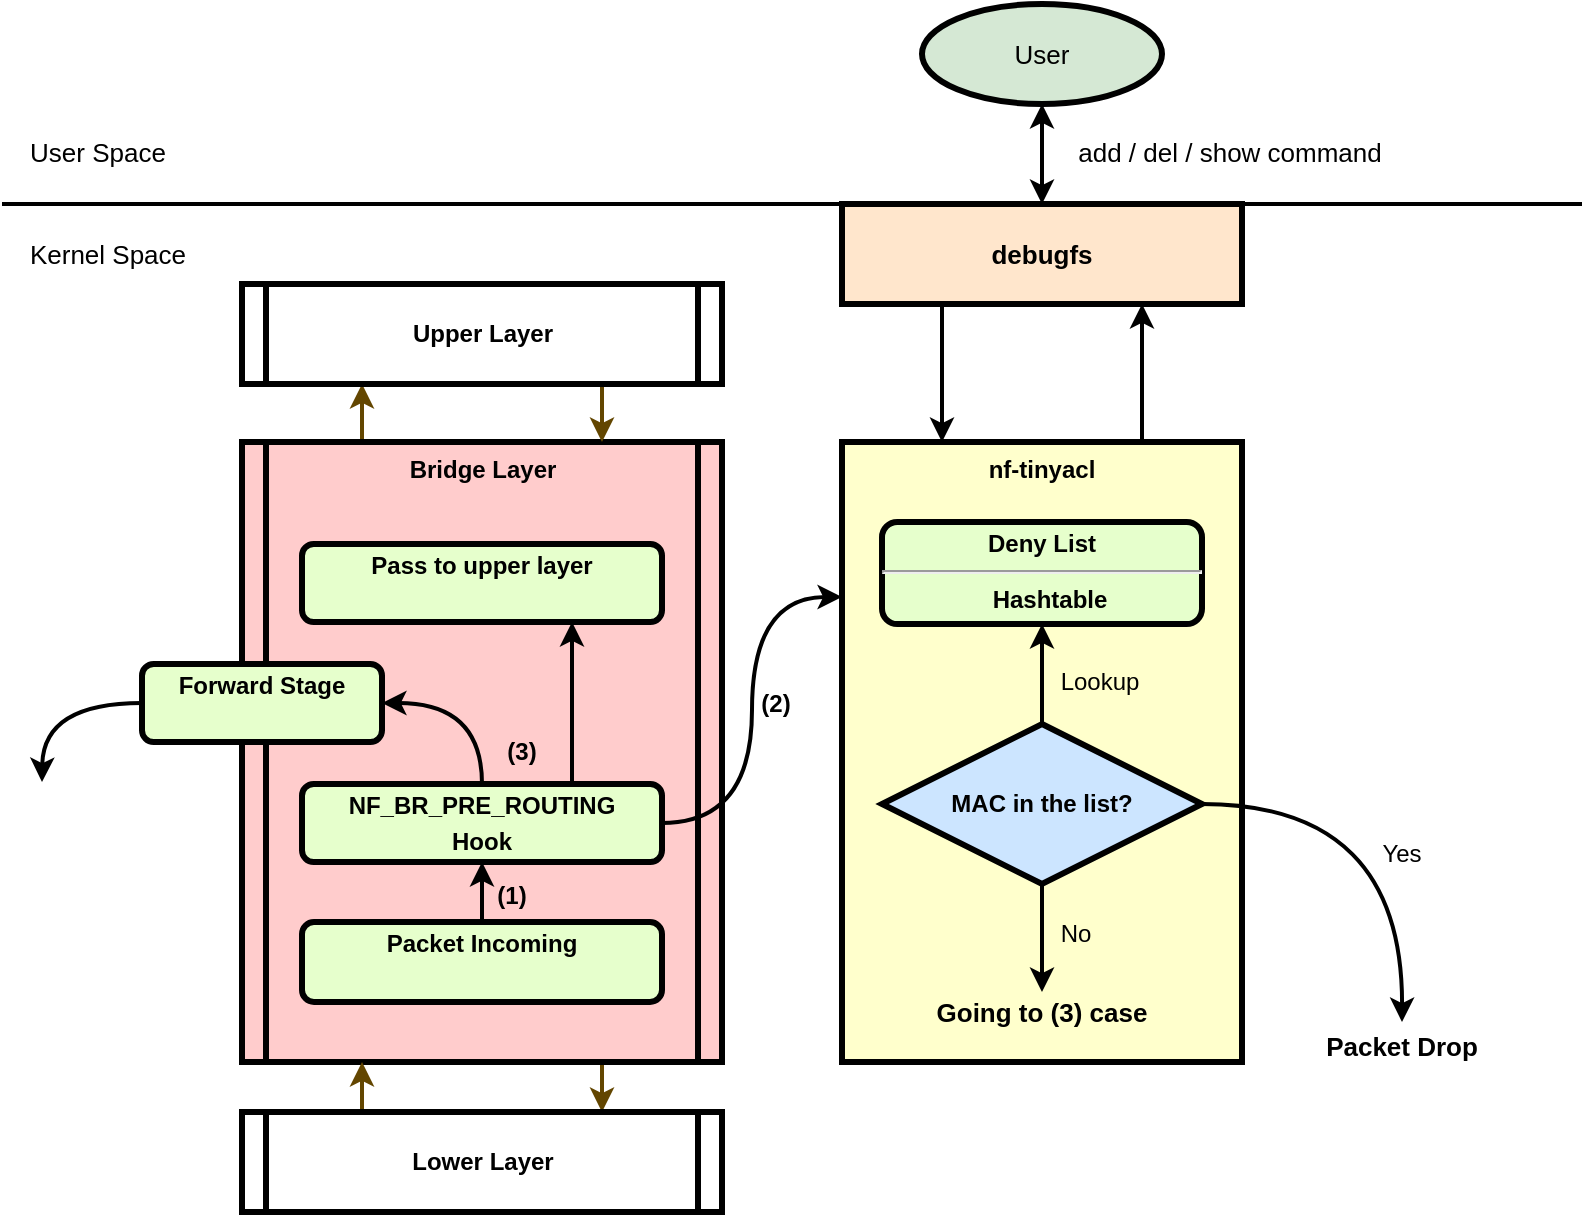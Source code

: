 <mxfile version="13.3.5" type="device"><diagram name="Page-1" id="c7558073-3199-34d8-9f00-42111426c3f3"><mxGraphModel dx="1810" dy="608" grid="1" gridSize="10" guides="1" tooltips="1" connect="1" arrows="1" fold="1" page="1" pageScale="1" pageWidth="826" pageHeight="1169" background="#ffffff" math="0" shadow="0"><root><mxCell id="0"/><mxCell id="1" parent="0"/><mxCell id="13DKYDl-cgLV35iOYnuB-103" style="edgeStyle=orthogonalEdgeStyle;rounded=1;orthogonalLoop=1;jettySize=auto;html=1;exitX=0.25;exitY=0;exitDx=0;exitDy=0;entryX=0.25;entryY=1;entryDx=0;entryDy=0;strokeWidth=2;strokeColor=#634600;" parent="1" source="13DKYDl-cgLV35iOYnuB-96" target="13DKYDl-cgLV35iOYnuB-101" edge="1"><mxGeometry relative="1" as="geometry"/></mxCell><mxCell id="13DKYDl-cgLV35iOYnuB-106" style="edgeStyle=orthogonalEdgeStyle;rounded=1;orthogonalLoop=1;jettySize=auto;html=1;exitX=0.75;exitY=1;exitDx=0;exitDy=0;entryX=0.75;entryY=0;entryDx=0;entryDy=0;strokeWidth=2;strokeColor=#634600;" parent="1" source="13DKYDl-cgLV35iOYnuB-96" target="13DKYDl-cgLV35iOYnuB-100" edge="1"><mxGeometry relative="1" as="geometry"/></mxCell><mxCell id="13DKYDl-cgLV35iOYnuB-96" value="Bridge Layer" style="shape=process;whiteSpace=wrap;align=center;verticalAlign=top;size=0.048;fontStyle=1;strokeWidth=3;fillColor=#FFCCCC" parent="1" vertex="1"><mxGeometry x="-688" y="239" width="240" height="310" as="geometry"/></mxCell><mxCell id="13DKYDl-cgLV35iOYnuB-105" style="edgeStyle=orthogonalEdgeStyle;rounded=1;orthogonalLoop=1;jettySize=auto;html=1;exitX=0.25;exitY=0;exitDx=0;exitDy=0;entryX=0.25;entryY=1;entryDx=0;entryDy=0;strokeColor=#634600;strokeWidth=2;" parent="1" source="13DKYDl-cgLV35iOYnuB-100" target="13DKYDl-cgLV35iOYnuB-96" edge="1"><mxGeometry relative="1" as="geometry"/></mxCell><mxCell id="13DKYDl-cgLV35iOYnuB-100" value="Lower Layer" style="shape=process;whiteSpace=wrap;align=center;verticalAlign=middle;size=0.048;fontStyle=1;strokeWidth=3;fillColor=#FFFFFF;" parent="1" vertex="1"><mxGeometry x="-688" y="574" width="240" height="50" as="geometry"/></mxCell><mxCell id="13DKYDl-cgLV35iOYnuB-104" style="edgeStyle=orthogonalEdgeStyle;rounded=1;orthogonalLoop=1;jettySize=auto;html=1;exitX=0.75;exitY=1;exitDx=0;exitDy=0;entryX=0.75;entryY=0;entryDx=0;entryDy=0;strokeWidth=2;strokeColor=#634600;" parent="1" source="13DKYDl-cgLV35iOYnuB-101" target="13DKYDl-cgLV35iOYnuB-96" edge="1"><mxGeometry relative="1" as="geometry"/></mxCell><mxCell id="13DKYDl-cgLV35iOYnuB-101" value="Upper Layer" style="shape=process;whiteSpace=wrap;align=center;verticalAlign=middle;size=0.048;fontStyle=1;strokeWidth=3;fillColor=#FFFFFF;" parent="1" vertex="1"><mxGeometry x="-688" y="160" width="240" height="50" as="geometry"/></mxCell><mxCell id="13DKYDl-cgLV35iOYnuB-130" style="edgeStyle=orthogonalEdgeStyle;curved=1;rounded=1;orthogonalLoop=1;jettySize=auto;html=1;exitX=0.5;exitY=0;exitDx=0;exitDy=0;entryX=0.5;entryY=1;entryDx=0;entryDy=0;strokeColor=#000000;strokeWidth=2;fontSize=12;" parent="1" source="13DKYDl-cgLV35iOYnuB-112" target="13DKYDl-cgLV35iOYnuB-113" edge="1"><mxGeometry relative="1" as="geometry"/></mxCell><mxCell id="13DKYDl-cgLV35iOYnuB-112" value="&lt;p style=&quot;margin: 4px 0px 0px ; text-align: center&quot;&gt;Packet Incoming&lt;/p&gt;" style="verticalAlign=middle;align=center;overflow=fill;fontSize=12;fontFamily=Helvetica;html=1;rounded=1;fontStyle=1;strokeWidth=3;fillColor=#E6FFCC" parent="1" vertex="1"><mxGeometry x="-658" y="479" width="180" height="40" as="geometry"/></mxCell><mxCell id="13DKYDl-cgLV35iOYnuB-126" style="edgeStyle=orthogonalEdgeStyle;curved=1;rounded=1;orthogonalLoop=1;jettySize=auto;html=1;exitX=1;exitY=0.5;exitDx=0;exitDy=0;entryX=0;entryY=0.25;entryDx=0;entryDy=0;strokeColor=#000000;strokeWidth=2;fontSize=12;" parent="1" source="13DKYDl-cgLV35iOYnuB-113" target="13DKYDl-cgLV35iOYnuB-114" edge="1"><mxGeometry relative="1" as="geometry"/></mxCell><mxCell id="13DKYDl-cgLV35iOYnuB-127" style="edgeStyle=orthogonalEdgeStyle;curved=1;rounded=1;orthogonalLoop=1;jettySize=auto;html=1;exitX=0.5;exitY=0;exitDx=0;exitDy=0;entryX=1;entryY=0.5;entryDx=0;entryDy=0;strokeColor=#000000;strokeWidth=2;fontSize=12;" parent="1" source="13DKYDl-cgLV35iOYnuB-113" target="13DKYDl-cgLV35iOYnuB-117" edge="1"><mxGeometry relative="1" as="geometry"/></mxCell><mxCell id="13DKYDl-cgLV35iOYnuB-129" style="edgeStyle=orthogonalEdgeStyle;curved=1;rounded=1;orthogonalLoop=1;jettySize=auto;html=1;exitX=0.75;exitY=0;exitDx=0;exitDy=0;entryX=0.75;entryY=1;entryDx=0;entryDy=0;strokeColor=#000000;strokeWidth=2;fontSize=12;" parent="1" source="13DKYDl-cgLV35iOYnuB-113" target="13DKYDl-cgLV35iOYnuB-123" edge="1"><mxGeometry relative="1" as="geometry"/></mxCell><mxCell id="13DKYDl-cgLV35iOYnuB-113" value="&lt;p style=&quot;margin: 4px 0px 0px ; text-align: center ; font-size: 12px&quot;&gt;&lt;span&gt;NF_BR_PRE_ROUTING&lt;/span&gt;&lt;br&gt;&lt;/p&gt;&lt;p style=&quot;margin: 4px 0px 0px ; text-align: center ; font-size: 12px&quot;&gt;&lt;span&gt;Hook&lt;/span&gt;&lt;/p&gt;" style="verticalAlign=middle;align=center;overflow=fill;fontSize=12;fontFamily=Helvetica;html=1;rounded=1;fontStyle=1;strokeWidth=3;fillColor=#E6FFCC;labelPosition=center;verticalLabelPosition=middle;" parent="1" vertex="1"><mxGeometry x="-658" y="410" width="180" height="39" as="geometry"/></mxCell><mxCell id="13DKYDl-cgLV35iOYnuB-156" style="edgeStyle=orthogonalEdgeStyle;curved=1;rounded=1;orthogonalLoop=1;jettySize=auto;html=1;exitX=0.75;exitY=0;exitDx=0;exitDy=0;entryX=0.75;entryY=1;entryDx=0;entryDy=0;startArrow=none;startFill=0;strokeColor=#000000;strokeWidth=2;fontSize=13;" parent="1" source="13DKYDl-cgLV35iOYnuB-114" target="13DKYDl-cgLV35iOYnuB-153" edge="1"><mxGeometry relative="1" as="geometry"/></mxCell><mxCell id="13DKYDl-cgLV35iOYnuB-114" value="nf-tinyacl" style="whiteSpace=wrap;align=center;verticalAlign=top;fontStyle=1;strokeWidth=3;fillColor=#FFFFCC" parent="1" vertex="1"><mxGeometry x="-388" y="239" width="200" height="310" as="geometry"/></mxCell><mxCell id="13DKYDl-cgLV35iOYnuB-128" style="edgeStyle=orthogonalEdgeStyle;curved=1;rounded=1;orthogonalLoop=1;jettySize=auto;html=1;exitX=0;exitY=0.5;exitDx=0;exitDy=0;strokeColor=#000000;strokeWidth=2;fontSize=12;" parent="1" source="13DKYDl-cgLV35iOYnuB-117" edge="1"><mxGeometry relative="1" as="geometry"><mxPoint x="-788.0" y="409" as="targetPoint"/></mxGeometry></mxCell><mxCell id="13DKYDl-cgLV35iOYnuB-117" value="&lt;p style=&quot;margin: 4px 0px 0px ; text-align: center&quot;&gt;Forward Stage&lt;/p&gt;" style="verticalAlign=middle;align=center;overflow=fill;fontSize=12;fontFamily=Helvetica;html=1;rounded=1;fontStyle=1;strokeWidth=3;fillColor=#E6FFCC;spacingTop=0;" parent="1" vertex="1"><mxGeometry x="-738" y="350" width="120" height="39" as="geometry"/></mxCell><mxCell id="13DKYDl-cgLV35iOYnuB-123" value="&lt;p style=&quot;margin: 4px 0px 0px ; text-align: center ; font-size: 12px&quot;&gt;Pass to upper layer&lt;/p&gt;" style="verticalAlign=middle;align=center;overflow=fill;fontSize=12;fontFamily=Helvetica;html=1;rounded=1;fontStyle=1;strokeWidth=3;fillColor=#E6FFCC" parent="1" vertex="1"><mxGeometry x="-658" y="290" width="180" height="39" as="geometry"/></mxCell><mxCell id="13DKYDl-cgLV35iOYnuB-141" style="edgeStyle=orthogonalEdgeStyle;curved=1;rounded=1;orthogonalLoop=1;jettySize=auto;html=1;exitX=0.5;exitY=0;exitDx=0;exitDy=0;entryX=0.5;entryY=1;entryDx=0;entryDy=0;strokeColor=#000000;strokeWidth=2;fontSize=12;" parent="1" source="13DKYDl-cgLV35iOYnuB-133" target="13DKYDl-cgLV35iOYnuB-134" edge="1"><mxGeometry relative="1" as="geometry"/></mxCell><mxCell id="13DKYDl-cgLV35iOYnuB-142" style="edgeStyle=orthogonalEdgeStyle;curved=1;rounded=1;orthogonalLoop=1;jettySize=auto;html=1;exitX=0.5;exitY=1;exitDx=0;exitDy=0;strokeColor=#000000;strokeWidth=2;fontSize=12;entryX=0.5;entryY=0;entryDx=0;entryDy=0;" parent="1" source="13DKYDl-cgLV35iOYnuB-133" target="13DKYDl-cgLV35iOYnuB-143" edge="1"><mxGeometry relative="1" as="geometry"><mxPoint x="-288" y="499" as="targetPoint"/></mxGeometry></mxCell><mxCell id="13DKYDl-cgLV35iOYnuB-144" style="edgeStyle=orthogonalEdgeStyle;curved=1;rounded=1;orthogonalLoop=1;jettySize=auto;html=1;exitX=1;exitY=0.5;exitDx=0;exitDy=0;strokeColor=#000000;strokeWidth=2;fontSize=13;" parent="1" source="13DKYDl-cgLV35iOYnuB-133" edge="1"><mxGeometry relative="1" as="geometry"><mxPoint x="-108" y="529" as="targetPoint"/></mxGeometry></mxCell><mxCell id="13DKYDl-cgLV35iOYnuB-133" value="MAC in the list?" style="rhombus;whiteSpace=wrap;html=1;fontSize=12;rounded=0;strokeWidth=3;fillColor=#CCE5FF;fontStyle=1" parent="1" vertex="1"><mxGeometry x="-368" y="380" width="160" height="80" as="geometry"/></mxCell><mxCell id="13DKYDl-cgLV35iOYnuB-134" value="&lt;p style=&quot;margin: 4px 0px 0px ; text-align: center&quot;&gt;&lt;strong&gt;Deny List&lt;/strong&gt;&lt;/p&gt;&lt;hr&gt;&lt;p style=&quot;margin: 0px ; margin-left: 8px&quot;&gt;Hashtable&lt;/p&gt;" style="verticalAlign=middle;align=center;overflow=fill;fontSize=12;fontFamily=Helvetica;html=1;rounded=1;fontStyle=1;strokeWidth=3;fillColor=#E6FFCC" parent="1" vertex="1"><mxGeometry x="-368" y="279" width="160" height="51" as="geometry"/></mxCell><mxCell id="13DKYDl-cgLV35iOYnuB-136" value="Lookup" style="text;spacingTop=-5;align=center" parent="1" vertex="1"><mxGeometry x="-274" y="350" width="30" height="20" as="geometry"/></mxCell><mxCell id="13DKYDl-cgLV35iOYnuB-137" value="(1)" style="text;html=1;strokeColor=none;fillColor=none;align=center;verticalAlign=middle;whiteSpace=wrap;rounded=0;fontSize=12;fontStyle=1" parent="1" vertex="1"><mxGeometry x="-573" y="456" width="40" height="20" as="geometry"/></mxCell><mxCell id="13DKYDl-cgLV35iOYnuB-138" value="(2)" style="text;html=1;strokeColor=none;fillColor=none;align=center;verticalAlign=middle;whiteSpace=wrap;rounded=0;fontSize=12;fontStyle=1" parent="1" vertex="1"><mxGeometry x="-441" y="359.5" width="40" height="20" as="geometry"/></mxCell><mxCell id="13DKYDl-cgLV35iOYnuB-139" value="(3)" style="text;html=1;strokeColor=none;fillColor=none;align=center;verticalAlign=middle;whiteSpace=wrap;rounded=0;fontSize=12;fontStyle=1" parent="1" vertex="1"><mxGeometry x="-568" y="384" width="40" height="20" as="geometry"/></mxCell><mxCell id="13DKYDl-cgLV35iOYnuB-143" value="Going to (3) case" style="text;html=1;strokeColor=none;fillColor=none;align=center;verticalAlign=middle;whiteSpace=wrap;rounded=0;fontSize=13;fontStyle=1" parent="1" vertex="1"><mxGeometry x="-348" y="514" width="120" height="20" as="geometry"/></mxCell><mxCell id="13DKYDl-cgLV35iOYnuB-146" value="Packet Drop" style="text;html=1;strokeColor=none;fillColor=none;align=center;verticalAlign=middle;whiteSpace=wrap;rounded=0;fontSize=13;fontStyle=1" parent="1" vertex="1"><mxGeometry x="-168" y="531" width="120" height="20" as="geometry"/></mxCell><mxCell id="13DKYDl-cgLV35iOYnuB-148" value="No" style="text;spacingTop=-5;align=center" parent="1" vertex="1"><mxGeometry x="-286" y="476" width="30" height="20" as="geometry"/></mxCell><mxCell id="13DKYDl-cgLV35iOYnuB-149" value="Yes" style="text;spacingTop=-5;align=center" parent="1" vertex="1"><mxGeometry x="-123" y="436" width="30" height="20" as="geometry"/></mxCell><mxCell id="13DKYDl-cgLV35iOYnuB-154" style="edgeStyle=orthogonalEdgeStyle;curved=1;rounded=1;orthogonalLoop=1;jettySize=auto;html=1;exitX=0.5;exitY=1;exitDx=0;exitDy=0;entryX=0.5;entryY=0;entryDx=0;entryDy=0;strokeColor=#000000;strokeWidth=2;fontSize=13;startArrow=classic;startFill=1;" parent="1" source="13DKYDl-cgLV35iOYnuB-151" target="13DKYDl-cgLV35iOYnuB-153" edge="1"><mxGeometry relative="1" as="geometry"/></mxCell><mxCell id="13DKYDl-cgLV35iOYnuB-151" value="User" style="ellipse;whiteSpace=wrap;html=1;rounded=0;strokeWidth=3;fillColor=#d5e8d4;fontSize=13;" parent="1" vertex="1"><mxGeometry x="-348" y="20" width="120" height="50" as="geometry"/></mxCell><mxCell id="13DKYDl-cgLV35iOYnuB-152" value="" style="endArrow=none;html=1;strokeColor=#000000;strokeWidth=2;fontSize=13;" parent="1" edge="1"><mxGeometry width="50" height="50" relative="1" as="geometry"><mxPoint x="-18" y="120" as="sourcePoint"/><mxPoint x="-808" y="120" as="targetPoint"/></mxGeometry></mxCell><mxCell id="13DKYDl-cgLV35iOYnuB-155" style="edgeStyle=orthogonalEdgeStyle;curved=1;rounded=1;orthogonalLoop=1;jettySize=auto;html=1;exitX=0.25;exitY=1;exitDx=0;exitDy=0;entryX=0.25;entryY=0;entryDx=0;entryDy=0;startArrow=none;startFill=0;strokeColor=#000000;strokeWidth=2;fontSize=13;" parent="1" source="13DKYDl-cgLV35iOYnuB-153" target="13DKYDl-cgLV35iOYnuB-114" edge="1"><mxGeometry relative="1" as="geometry"/></mxCell><mxCell id="13DKYDl-cgLV35iOYnuB-153" value="debugfs" style="rounded=0;whiteSpace=wrap;html=1;strokeWidth=3;fillColor=#ffe6cc;fontSize=13;fontStyle=1" parent="1" vertex="1"><mxGeometry x="-388" y="120" width="200" height="50" as="geometry"/></mxCell><mxCell id="13DKYDl-cgLV35iOYnuB-157" value="add / del / show command" style="text;html=1;strokeColor=none;fillColor=none;align=center;verticalAlign=middle;whiteSpace=wrap;rounded=0;fontSize=13;" parent="1" vertex="1"><mxGeometry x="-277" y="84" width="166" height="20" as="geometry"/></mxCell><mxCell id="13DKYDl-cgLV35iOYnuB-158" value="User Space" style="text;html=1;strokeColor=none;fillColor=none;align=center;verticalAlign=middle;whiteSpace=wrap;rounded=0;fontSize=13;" parent="1" vertex="1"><mxGeometry x="-800" y="84" width="80" height="20" as="geometry"/></mxCell><mxCell id="13DKYDl-cgLV35iOYnuB-160" value="Kernel Space" style="text;html=1;strokeColor=none;fillColor=none;align=center;verticalAlign=middle;whiteSpace=wrap;rounded=0;fontSize=13;" parent="1" vertex="1"><mxGeometry x="-800" y="135" width="90" height="20" as="geometry"/></mxCell></root></mxGraphModel></diagram></mxfile>